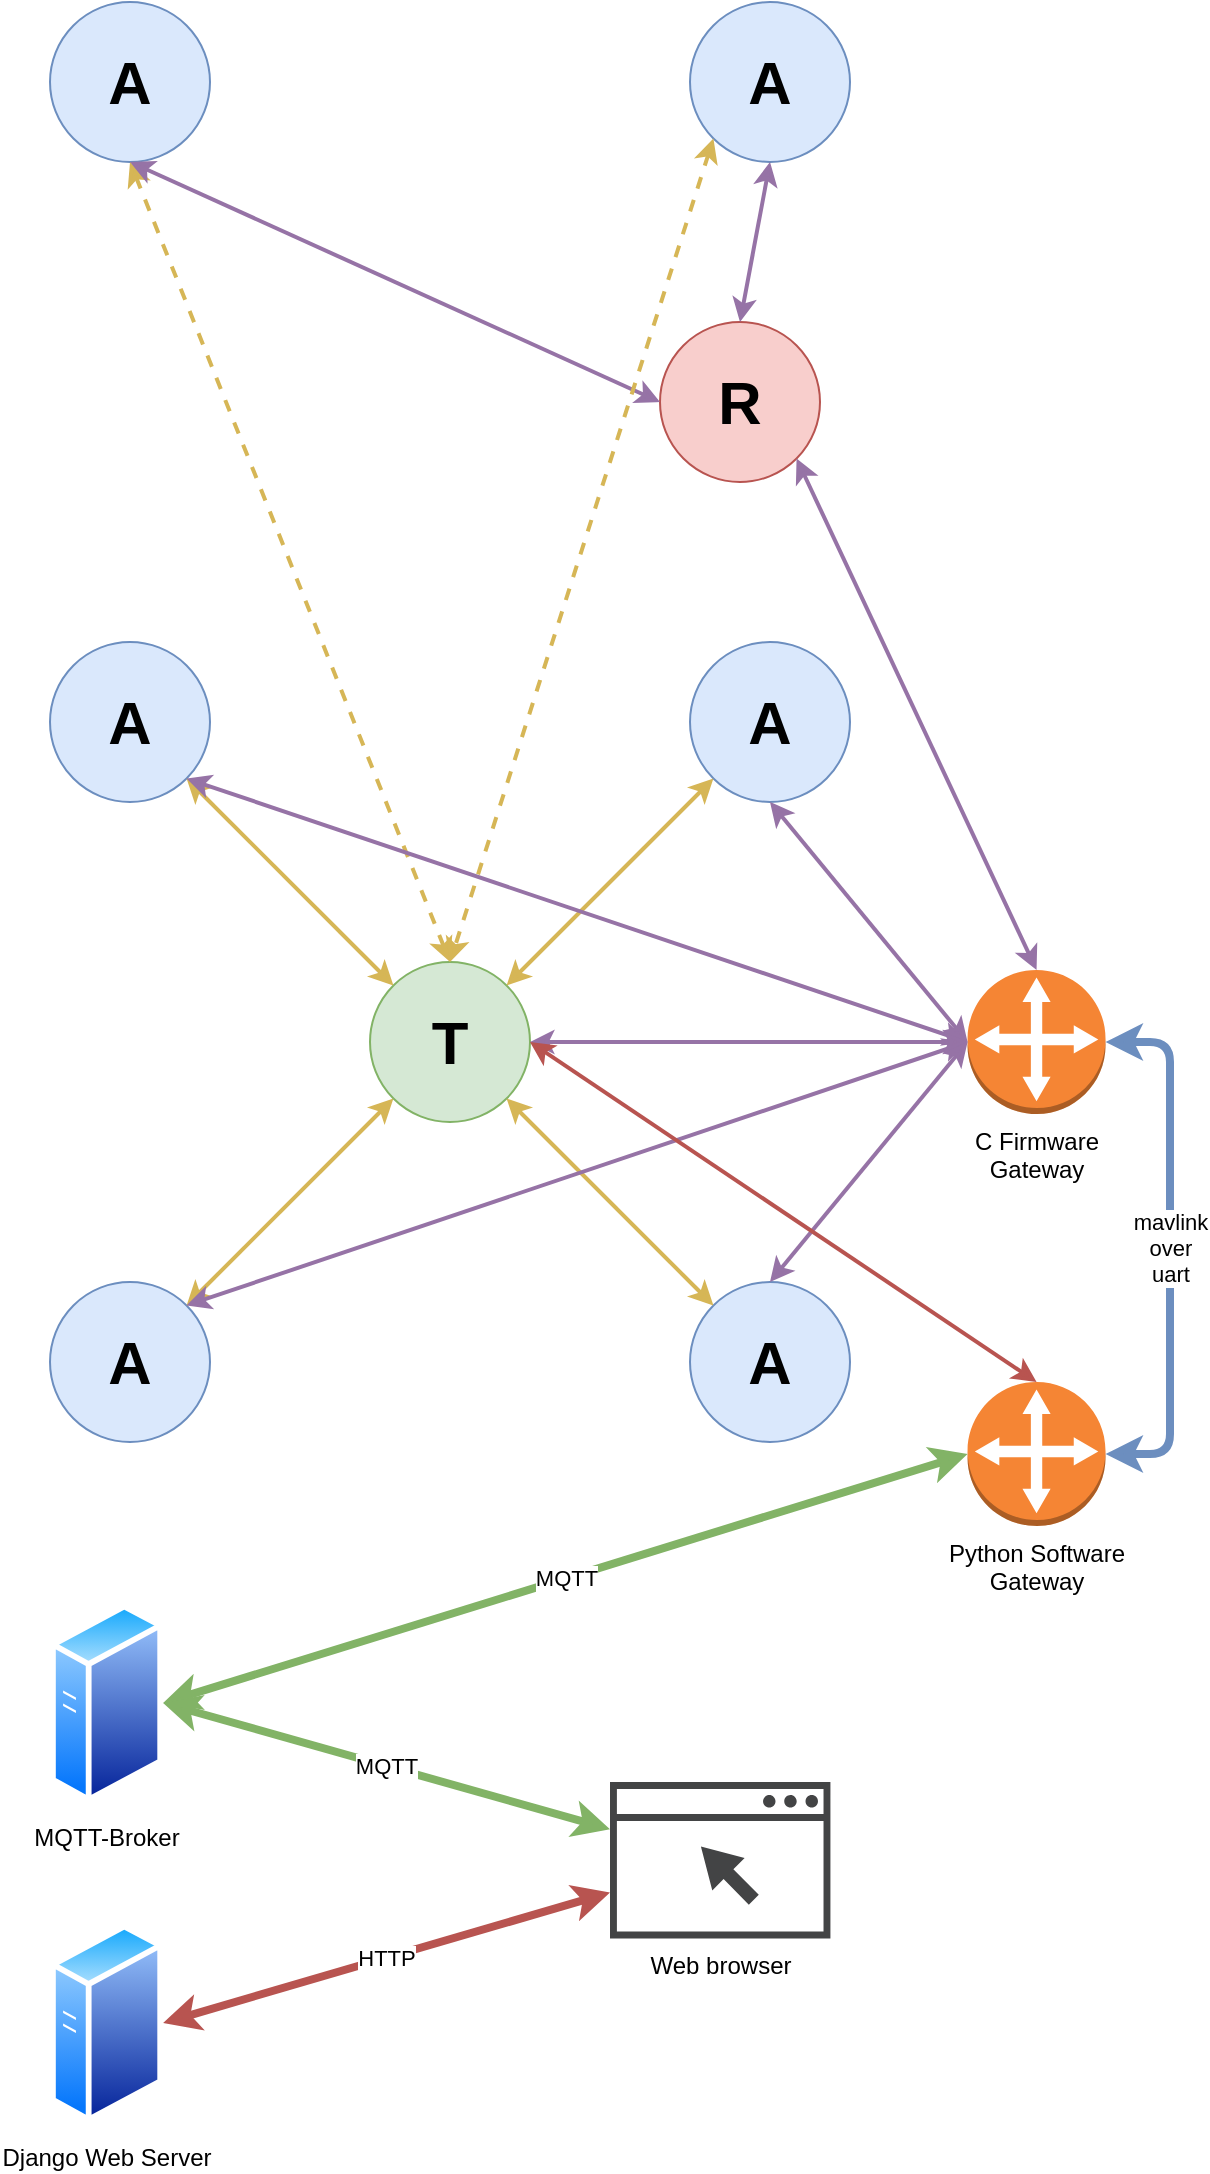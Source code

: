 <mxfile version="13.9.9" type="device"><diagram id="geFgHCsL8WMnc_o18hql" name="Page-1"><mxGraphModel dx="1355" dy="825" grid="1" gridSize="10" guides="1" tooltips="1" connect="1" arrows="1" fold="1" page="1" pageScale="1" pageWidth="850" pageHeight="1100" math="0" shadow="0"><root><mxCell id="0"/><mxCell id="1" parent="0"/><mxCell id="Pq6GGf8-sp7qLEHiPLk--1" value="mavlink&lt;br&gt;over&lt;br&gt;uart" style="endArrow=classic;startArrow=classic;html=1;exitX=1;exitY=0.5;exitDx=0;exitDy=0;exitPerimeter=0;fillColor=#dae8fc;strokeColor=#6c8ebf;strokeWidth=4;entryX=1;entryY=0.5;entryDx=0;entryDy=0;entryPerimeter=0;" edge="1" parent="1" source="Pq6GGf8-sp7qLEHiPLk--5" target="Pq6GGf8-sp7qLEHiPLk--3"><mxGeometry width="50" height="50" relative="1" as="geometry"><mxPoint x="320" y="837.63" as="sourcePoint"/><mxPoint x="670" y="610" as="targetPoint"/><Array as="points"><mxPoint x="600" y="530"/><mxPoint x="600" y="736"/></Array></mxGeometry></mxCell><mxCell id="Pq6GGf8-sp7qLEHiPLk--2" value="MQTT-Broker" style="aspect=fixed;perimeter=ellipsePerimeter;html=1;align=center;shadow=0;dashed=0;spacingTop=3;image;image=img/lib/active_directory/generic_server.svg;" vertex="1" parent="1"><mxGeometry x="40" y="810" width="56.56" height="101" as="geometry"/></mxCell><mxCell id="Pq6GGf8-sp7qLEHiPLk--3" value="&lt;span&gt;Python Software &lt;br&gt;Gateway&lt;/span&gt;" style="outlineConnect=0;dashed=0;verticalLabelPosition=bottom;verticalAlign=top;align=center;html=1;shape=mxgraph.aws3.customer_gateway;fillColor=#F58534;gradientColor=none;" vertex="1" parent="1"><mxGeometry x="498.78" y="700" width="69" height="72" as="geometry"/></mxCell><mxCell id="Pq6GGf8-sp7qLEHiPLk--4" value="Web browser" style="pointerEvents=1;shadow=0;dashed=0;html=1;strokeColor=none;fillColor=#434445;aspect=fixed;labelPosition=center;verticalLabelPosition=bottom;verticalAlign=top;align=center;outlineConnect=0;shape=mxgraph.vvd.web_browser;" vertex="1" parent="1"><mxGeometry x="320" y="900" width="110.21" height="78.25" as="geometry"/></mxCell><mxCell id="Pq6GGf8-sp7qLEHiPLk--5" value="&lt;span&gt;C Firmware&lt;/span&gt;&lt;br&gt;&lt;span&gt;Gateway&lt;/span&gt;" style="outlineConnect=0;dashed=0;verticalLabelPosition=bottom;verticalAlign=top;align=center;html=1;shape=mxgraph.aws3.customer_gateway;fillColor=#F58534;gradientColor=none;" vertex="1" parent="1"><mxGeometry x="498.78" y="494" width="69" height="72" as="geometry"/></mxCell><mxCell id="Pq6GGf8-sp7qLEHiPLk--6" value="MQTT" style="endArrow=classic;startArrow=classic;html=1;entryX=1;entryY=0.5;entryDx=0;entryDy=0;fillColor=#d5e8d4;strokeColor=#82b366;strokeWidth=4;exitX=0;exitY=0.5;exitDx=0;exitDy=0;exitPerimeter=0;" edge="1" parent="1" source="Pq6GGf8-sp7qLEHiPLk--3" target="Pq6GGf8-sp7qLEHiPLk--2"><mxGeometry width="50" height="50" relative="1" as="geometry"><mxPoint x="430" y="780" as="sourcePoint"/><mxPoint x="170" y="877.63" as="targetPoint"/></mxGeometry></mxCell><mxCell id="Pq6GGf8-sp7qLEHiPLk--7" value="Django Web Server" style="aspect=fixed;perimeter=ellipsePerimeter;html=1;align=center;shadow=0;dashed=0;spacingTop=3;image;image=img/lib/active_directory/generic_server.svg;" vertex="1" parent="1"><mxGeometry x="40" y="970" width="56.56" height="101" as="geometry"/></mxCell><mxCell id="Pq6GGf8-sp7qLEHiPLk--8" value="HTTP" style="endArrow=classic;startArrow=classic;html=1;exitX=1;exitY=0.5;exitDx=0;exitDy=0;fillColor=#f8cecc;strokeColor=#b85450;strokeWidth=4;" edge="1" parent="1" source="Pq6GGf8-sp7qLEHiPLk--7" target="Pq6GGf8-sp7qLEHiPLk--4"><mxGeometry width="50" height="50" relative="1" as="geometry"><mxPoint x="360" y="1023.13" as="sourcePoint"/><mxPoint x="410" y="973.13" as="targetPoint"/></mxGeometry></mxCell><mxCell id="Pq6GGf8-sp7qLEHiPLk--9" value="MQTT" style="endArrow=classic;startArrow=classic;html=1;entryX=1;entryY=0.5;entryDx=0;entryDy=0;fillColor=#d5e8d4;strokeColor=#82b366;strokeWidth=4;" edge="1" parent="1" source="Pq6GGf8-sp7qLEHiPLk--4" target="Pq6GGf8-sp7qLEHiPLk--2"><mxGeometry width="50" height="50" relative="1" as="geometry"><mxPoint x="360" y="1023.13" as="sourcePoint"/><mxPoint x="410" y="973.13" as="targetPoint"/></mxGeometry></mxCell><mxCell id="Pq6GGf8-sp7qLEHiPLk--14" value="&lt;font style=&quot;font-size: 30px&quot;&gt;&lt;b&gt;A&lt;/b&gt;&lt;/font&gt;" style="ellipse;whiteSpace=wrap;html=1;aspect=fixed;fillColor=#dae8fc;strokeColor=#6c8ebf;" vertex="1" parent="1"><mxGeometry x="40" y="330" width="80" height="80" as="geometry"/></mxCell><mxCell id="Pq6GGf8-sp7qLEHiPLk--15" value="&lt;font style=&quot;font-size: 30px&quot;&gt;&lt;b&gt;T&lt;/b&gt;&lt;/font&gt;" style="ellipse;whiteSpace=wrap;html=1;aspect=fixed;fillColor=#d5e8d4;strokeColor=#82b366;" vertex="1" parent="1"><mxGeometry x="200" y="490" width="80" height="80" as="geometry"/></mxCell><mxCell id="Pq6GGf8-sp7qLEHiPLk--17" value="&lt;font style=&quot;font-size: 30px&quot;&gt;&lt;b&gt;A&lt;/b&gt;&lt;/font&gt;" style="ellipse;whiteSpace=wrap;html=1;aspect=fixed;fillColor=#dae8fc;strokeColor=#6c8ebf;" vertex="1" parent="1"><mxGeometry x="40" y="650" width="80" height="80" as="geometry"/></mxCell><mxCell id="Pq6GGf8-sp7qLEHiPLk--18" value="&lt;font style=&quot;font-size: 30px&quot;&gt;&lt;b&gt;A&lt;/b&gt;&lt;/font&gt;" style="ellipse;whiteSpace=wrap;html=1;aspect=fixed;fillColor=#dae8fc;strokeColor=#6c8ebf;" vertex="1" parent="1"><mxGeometry x="360" y="650" width="80" height="80" as="geometry"/></mxCell><mxCell id="Pq6GGf8-sp7qLEHiPLk--19" value="&lt;font style=&quot;font-size: 30px&quot;&gt;&lt;b&gt;A&lt;/b&gt;&lt;/font&gt;" style="ellipse;whiteSpace=wrap;html=1;aspect=fixed;fillColor=#dae8fc;strokeColor=#6c8ebf;" vertex="1" parent="1"><mxGeometry x="360" y="330" width="80" height="80" as="geometry"/></mxCell><mxCell id="Pq6GGf8-sp7qLEHiPLk--20" value="&lt;font style=&quot;font-size: 30px&quot;&gt;&lt;b&gt;A&lt;/b&gt;&lt;/font&gt;" style="ellipse;whiteSpace=wrap;html=1;aspect=fixed;fillColor=#dae8fc;strokeColor=#6c8ebf;" vertex="1" parent="1"><mxGeometry x="40" y="10" width="80" height="80" as="geometry"/></mxCell><mxCell id="Pq6GGf8-sp7qLEHiPLk--21" value="" style="endArrow=classic;startArrow=classic;html=1;exitX=1;exitY=1;exitDx=0;exitDy=0;fillColor=#fff2cc;strokeColor=#d6b656;strokeWidth=2;" edge="1" parent="1" source="Pq6GGf8-sp7qLEHiPLk--14" target="Pq6GGf8-sp7qLEHiPLk--15"><mxGeometry width="50" height="50" relative="1" as="geometry"><mxPoint x="710" y="710" as="sourcePoint"/><mxPoint x="760" y="660" as="targetPoint"/></mxGeometry></mxCell><mxCell id="Pq6GGf8-sp7qLEHiPLk--22" value="" style="endArrow=classic;startArrow=classic;html=1;exitX=1;exitY=0;exitDx=0;exitDy=0;fillColor=#fff2cc;strokeColor=#d6b656;strokeWidth=2;" edge="1" parent="1" source="Pq6GGf8-sp7qLEHiPLk--15" target="Pq6GGf8-sp7qLEHiPLk--19"><mxGeometry width="50" height="50" relative="1" as="geometry"><mxPoint x="390" y="580" as="sourcePoint"/><mxPoint x="440" y="530" as="targetPoint"/></mxGeometry></mxCell><mxCell id="Pq6GGf8-sp7qLEHiPLk--23" value="" style="endArrow=classic;startArrow=classic;html=1;exitX=1;exitY=0;exitDx=0;exitDy=0;entryX=0;entryY=1;entryDx=0;entryDy=0;fillColor=#fff2cc;strokeColor=#d6b656;strokeWidth=2;" edge="1" parent="1" source="Pq6GGf8-sp7qLEHiPLk--17" target="Pq6GGf8-sp7qLEHiPLk--15"><mxGeometry width="50" height="50" relative="1" as="geometry"><mxPoint x="260" y="570" as="sourcePoint"/><mxPoint x="310" y="520" as="targetPoint"/></mxGeometry></mxCell><mxCell id="Pq6GGf8-sp7qLEHiPLk--24" value="" style="endArrow=classic;startArrow=classic;html=1;exitX=1;exitY=1;exitDx=0;exitDy=0;entryX=0;entryY=0;entryDx=0;entryDy=0;fillColor=#fff2cc;strokeColor=#d6b656;strokeWidth=2;" edge="1" parent="1" source="Pq6GGf8-sp7qLEHiPLk--15" target="Pq6GGf8-sp7qLEHiPLk--18"><mxGeometry width="50" height="50" relative="1" as="geometry"><mxPoint x="260" y="570" as="sourcePoint"/><mxPoint x="310" y="520" as="targetPoint"/></mxGeometry></mxCell><mxCell id="Pq6GGf8-sp7qLEHiPLk--25" value="" style="endArrow=classic;startArrow=classic;html=1;exitX=0.5;exitY=1;exitDx=0;exitDy=0;entryX=0.5;entryY=0;entryDx=0;entryDy=0;fillColor=#fff2cc;strokeColor=#d6b656;strokeWidth=2;dashed=1;" edge="1" parent="1" source="Pq6GGf8-sp7qLEHiPLk--20" target="Pq6GGf8-sp7qLEHiPLk--15"><mxGeometry width="50" height="50" relative="1" as="geometry"><mxPoint x="340" y="410" as="sourcePoint"/><mxPoint x="390" y="360" as="targetPoint"/></mxGeometry></mxCell><mxCell id="Pq6GGf8-sp7qLEHiPLk--26" value="&lt;font style=&quot;font-size: 30px&quot;&gt;&lt;b&gt;A&lt;/b&gt;&lt;/font&gt;" style="ellipse;whiteSpace=wrap;html=1;aspect=fixed;fillColor=#dae8fc;strokeColor=#6c8ebf;" vertex="1" parent="1"><mxGeometry x="360" y="10" width="80" height="80" as="geometry"/></mxCell><mxCell id="Pq6GGf8-sp7qLEHiPLk--27" value="&lt;font style=&quot;font-size: 30px&quot;&gt;&lt;b&gt;R&lt;/b&gt;&lt;/font&gt;" style="ellipse;whiteSpace=wrap;html=1;aspect=fixed;fillColor=#f8cecc;strokeColor=#b85450;" vertex="1" parent="1"><mxGeometry x="345" y="170" width="80" height="80" as="geometry"/></mxCell><mxCell id="Pq6GGf8-sp7qLEHiPLk--29" value="" style="endArrow=classic;startArrow=classic;html=1;entryX=1;entryY=1;entryDx=0;entryDy=0;exitX=0;exitY=0.5;exitDx=0;exitDy=0;exitPerimeter=0;fillColor=#e1d5e7;strokeColor=#9673a6;strokeWidth=2;" edge="1" parent="1" source="Pq6GGf8-sp7qLEHiPLk--5" target="Pq6GGf8-sp7qLEHiPLk--14"><mxGeometry width="50" height="50" relative="1" as="geometry"><mxPoint x="600" y="540" as="sourcePoint"/><mxPoint x="650" y="490" as="targetPoint"/></mxGeometry></mxCell><mxCell id="Pq6GGf8-sp7qLEHiPLk--31" value="" style="endArrow=classic;startArrow=classic;html=1;entryX=1;entryY=0;entryDx=0;entryDy=0;exitX=0;exitY=0.5;exitDx=0;exitDy=0;exitPerimeter=0;fillColor=#e1d5e7;strokeColor=#9673a6;strokeWidth=2;" edge="1" parent="1" source="Pq6GGf8-sp7qLEHiPLk--5" target="Pq6GGf8-sp7qLEHiPLk--17"><mxGeometry width="50" height="50" relative="1" as="geometry"><mxPoint x="550.005" y="570.44" as="sourcePoint"/><mxPoint x="118.284" y="408.284" as="targetPoint"/></mxGeometry></mxCell><mxCell id="Pq6GGf8-sp7qLEHiPLk--32" value="" style="endArrow=classic;startArrow=classic;html=1;entryX=1;entryY=0.5;entryDx=0;entryDy=0;exitX=0;exitY=0.5;exitDx=0;exitDy=0;exitPerimeter=0;fillColor=#e1d5e7;strokeColor=#9673a6;strokeWidth=2;" edge="1" parent="1" source="Pq6GGf8-sp7qLEHiPLk--5" target="Pq6GGf8-sp7qLEHiPLk--15"><mxGeometry width="50" height="50" relative="1" as="geometry"><mxPoint x="550.005" y="570.44" as="sourcePoint"/><mxPoint x="118.284" y="408.284" as="targetPoint"/></mxGeometry></mxCell><mxCell id="Pq6GGf8-sp7qLEHiPLk--33" value="" style="endArrow=classic;startArrow=classic;html=1;entryX=0.5;entryY=1;entryDx=0;entryDy=0;fillColor=#e1d5e7;strokeColor=#9673a6;exitX=0;exitY=0.5;exitDx=0;exitDy=0;exitPerimeter=0;strokeWidth=2;" edge="1" parent="1" source="Pq6GGf8-sp7qLEHiPLk--5" target="Pq6GGf8-sp7qLEHiPLk--19"><mxGeometry width="50" height="50" relative="1" as="geometry"><mxPoint x="530" y="590" as="sourcePoint"/><mxPoint x="290" y="540" as="targetPoint"/></mxGeometry></mxCell><mxCell id="Pq6GGf8-sp7qLEHiPLk--34" value="" style="endArrow=classic;startArrow=classic;html=1;entryX=0;entryY=0.5;entryDx=0;entryDy=0;fillColor=#e1d5e7;strokeColor=#9673a6;exitX=0.5;exitY=0;exitDx=0;exitDy=0;entryPerimeter=0;strokeWidth=2;" edge="1" parent="1" source="Pq6GGf8-sp7qLEHiPLk--18" target="Pq6GGf8-sp7qLEHiPLk--5"><mxGeometry width="50" height="50" relative="1" as="geometry"><mxPoint x="540" y="596" as="sourcePoint"/><mxPoint x="410" y="420" as="targetPoint"/></mxGeometry></mxCell><mxCell id="Pq6GGf8-sp7qLEHiPLk--37" value="" style="endArrow=classic;startArrow=classic;html=1;entryX=1;entryY=1;entryDx=0;entryDy=0;fillColor=#e1d5e7;strokeColor=#9673a6;exitX=0.5;exitY=0;exitDx=0;exitDy=0;exitPerimeter=0;strokeWidth=2;" edge="1" parent="1" source="Pq6GGf8-sp7qLEHiPLk--5" target="Pq6GGf8-sp7qLEHiPLk--27"><mxGeometry width="50" height="50" relative="1" as="geometry"><mxPoint x="515" y="586" as="sourcePoint"/><mxPoint x="410" y="420" as="targetPoint"/></mxGeometry></mxCell><mxCell id="Pq6GGf8-sp7qLEHiPLk--38" value="" style="endArrow=classic;startArrow=classic;html=1;entryX=0.5;entryY=1;entryDx=0;entryDy=0;fillColor=#e1d5e7;strokeColor=#9673a6;exitX=0;exitY=0.5;exitDx=0;exitDy=0;strokeWidth=2;" edge="1" parent="1" source="Pq6GGf8-sp7qLEHiPLk--27" target="Pq6GGf8-sp7qLEHiPLk--20"><mxGeometry width="50" height="50" relative="1" as="geometry"><mxPoint x="549.5" y="550" as="sourcePoint"/><mxPoint x="435" y="220" as="targetPoint"/></mxGeometry></mxCell><mxCell id="Pq6GGf8-sp7qLEHiPLk--39" value="" style="endArrow=classic;startArrow=classic;html=1;entryX=0.5;entryY=1;entryDx=0;entryDy=0;fillColor=#e1d5e7;strokeColor=#9673a6;exitX=0.5;exitY=0;exitDx=0;exitDy=0;strokeWidth=2;" edge="1" parent="1" source="Pq6GGf8-sp7qLEHiPLk--27" target="Pq6GGf8-sp7qLEHiPLk--26"><mxGeometry width="50" height="50" relative="1" as="geometry"><mxPoint x="355" y="220" as="sourcePoint"/><mxPoint x="90.0" y="100" as="targetPoint"/></mxGeometry></mxCell><mxCell id="Pq6GGf8-sp7qLEHiPLk--41" value="" style="endArrow=classic;startArrow=classic;html=1;exitX=0;exitY=1;exitDx=0;exitDy=0;fillColor=#fff2cc;strokeColor=#d6b656;entryX=0.5;entryY=0;entryDx=0;entryDy=0;strokeWidth=2;dashed=1;" edge="1" parent="1" source="Pq6GGf8-sp7qLEHiPLk--26" target="Pq6GGf8-sp7qLEHiPLk--15"><mxGeometry width="50" height="50" relative="1" as="geometry"><mxPoint x="371.716" y="78.284" as="sourcePoint"/><mxPoint x="240" y="500" as="targetPoint"/></mxGeometry></mxCell><mxCell id="Pq6GGf8-sp7qLEHiPLk--42" value="" style="endArrow=classic;startArrow=classic;html=1;strokeWidth=2;exitX=0.5;exitY=0;exitDx=0;exitDy=0;exitPerimeter=0;entryX=1;entryY=0.5;entryDx=0;entryDy=0;fillColor=#f8cecc;strokeColor=#b85450;" edge="1" parent="1" source="Pq6GGf8-sp7qLEHiPLk--3" target="Pq6GGf8-sp7qLEHiPLk--15"><mxGeometry width="50" height="50" relative="1" as="geometry"><mxPoint x="130" y="750" as="sourcePoint"/><mxPoint x="270" y="560" as="targetPoint"/></mxGeometry></mxCell></root></mxGraphModel></diagram></mxfile>